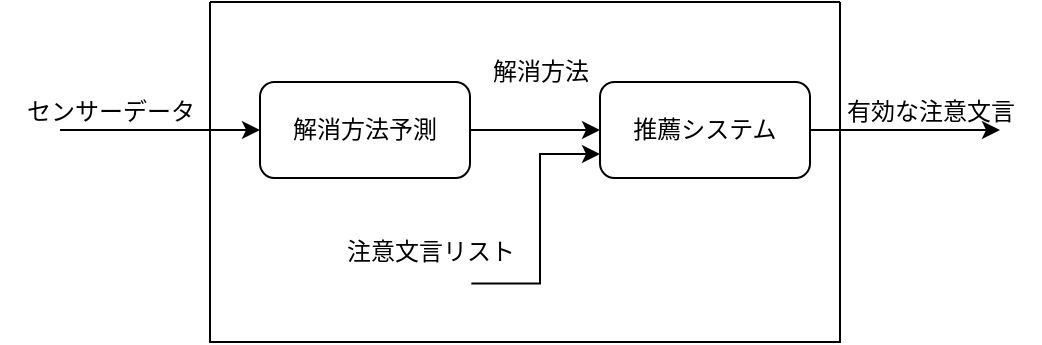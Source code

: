 <mxfile version="23.0.2" type="device">
  <diagram id="-O29n0I3q80ZnN1tSkcT" name="ページ1">
    <mxGraphModel dx="632" dy="344" grid="1" gridSize="10" guides="1" tooltips="1" connect="1" arrows="1" fold="1" page="1" pageScale="1" pageWidth="827" pageHeight="1169" math="0" shadow="0">
      <root>
        <mxCell id="0" />
        <mxCell id="1" parent="0" />
        <mxCell id="qQ1B01lP6RYLJLhDZoL5-1" value="" style="endArrow=classic;html=1;rounded=0;entryX=0;entryY=0.5;entryDx=0;entryDy=0;" edge="1" parent="1" target="qQ1B01lP6RYLJLhDZoL5-4">
          <mxGeometry width="50" height="50" relative="1" as="geometry">
            <mxPoint x="100" y="454" as="sourcePoint" />
            <mxPoint x="200" y="450" as="targetPoint" />
          </mxGeometry>
        </mxCell>
        <mxCell id="qQ1B01lP6RYLJLhDZoL5-3" value="センサーデータ" style="text;html=1;align=center;verticalAlign=middle;resizable=0;points=[];autosize=1;strokeColor=none;fillColor=none;" vertex="1" parent="1">
          <mxGeometry x="70" y="430" width="110" height="30" as="geometry" />
        </mxCell>
        <mxCell id="qQ1B01lP6RYLJLhDZoL5-4" value="解消方法予測" style="rounded=1;whiteSpace=wrap;html=1;" vertex="1" parent="1">
          <mxGeometry x="200" y="430" width="105" height="48" as="geometry" />
        </mxCell>
        <mxCell id="qQ1B01lP6RYLJLhDZoL5-5" value="" style="endArrow=classic;html=1;rounded=0;exitX=1;exitY=0.5;exitDx=0;exitDy=0;" edge="1" parent="1" source="qQ1B01lP6RYLJLhDZoL5-4">
          <mxGeometry width="50" height="50" relative="1" as="geometry">
            <mxPoint x="340" y="458" as="sourcePoint" />
            <mxPoint x="370" y="454" as="targetPoint" />
          </mxGeometry>
        </mxCell>
        <mxCell id="qQ1B01lP6RYLJLhDZoL5-6" value="解消方法" style="text;html=1;align=center;verticalAlign=middle;resizable=0;points=[];autosize=1;strokeColor=none;fillColor=none;" vertex="1" parent="1">
          <mxGeometry x="305" y="410" width="70" height="30" as="geometry" />
        </mxCell>
        <mxCell id="qQ1B01lP6RYLJLhDZoL5-8" value="注意文言リスト" style="text;html=1;align=center;verticalAlign=middle;resizable=0;points=[];autosize=1;strokeColor=none;fillColor=none;" vertex="1" parent="1">
          <mxGeometry x="230" y="500" width="110" height="30" as="geometry" />
        </mxCell>
        <mxCell id="qQ1B01lP6RYLJLhDZoL5-15" style="edgeStyle=orthogonalEdgeStyle;rounded=0;orthogonalLoop=1;jettySize=auto;html=1;exitX=1;exitY=0.5;exitDx=0;exitDy=0;" edge="1" parent="1" source="qQ1B01lP6RYLJLhDZoL5-10">
          <mxGeometry relative="1" as="geometry">
            <mxPoint x="570" y="454" as="targetPoint" />
          </mxGeometry>
        </mxCell>
        <mxCell id="qQ1B01lP6RYLJLhDZoL5-16" style="edgeStyle=orthogonalEdgeStyle;rounded=0;orthogonalLoop=1;jettySize=auto;html=1;exitX=0.688;exitY=1.023;exitDx=0;exitDy=0;entryX=0;entryY=0.75;entryDx=0;entryDy=0;exitPerimeter=0;" edge="1" parent="1" source="qQ1B01lP6RYLJLhDZoL5-8" target="qQ1B01lP6RYLJLhDZoL5-10">
          <mxGeometry relative="1" as="geometry">
            <mxPoint x="330" y="530" as="sourcePoint" />
            <Array as="points">
              <mxPoint x="340" y="531" />
              <mxPoint x="340" y="466" />
            </Array>
          </mxGeometry>
        </mxCell>
        <mxCell id="qQ1B01lP6RYLJLhDZoL5-10" value="推薦システム" style="rounded=1;whiteSpace=wrap;html=1;" vertex="1" parent="1">
          <mxGeometry x="370" y="430" width="105" height="48" as="geometry" />
        </mxCell>
        <mxCell id="qQ1B01lP6RYLJLhDZoL5-18" value="有効な注意文言" style="text;html=1;align=center;verticalAlign=middle;resizable=0;points=[];autosize=1;strokeColor=none;fillColor=none;" vertex="1" parent="1">
          <mxGeometry x="480" y="430" width="110" height="30" as="geometry" />
        </mxCell>
        <mxCell id="qQ1B01lP6RYLJLhDZoL5-19" value="" style="swimlane;startSize=0;" vertex="1" parent="1">
          <mxGeometry x="175" y="390" width="315" height="170" as="geometry" />
        </mxCell>
      </root>
    </mxGraphModel>
  </diagram>
</mxfile>
